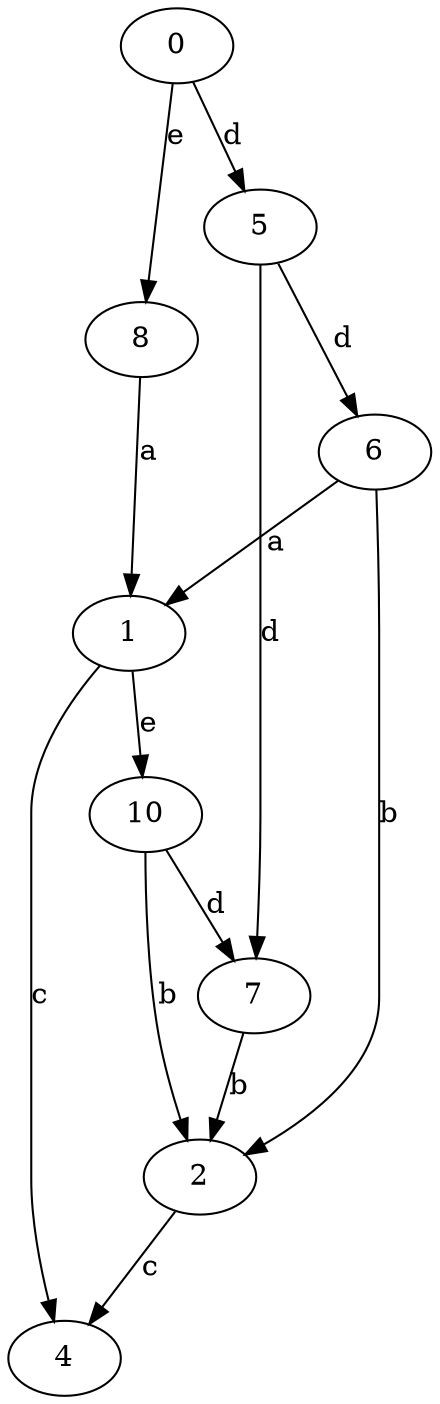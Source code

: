 strict digraph  {
0;
1;
2;
4;
5;
6;
7;
8;
10;
0 -> 5  [label=d];
0 -> 8  [label=e];
1 -> 4  [label=c];
1 -> 10  [label=e];
2 -> 4  [label=c];
5 -> 6  [label=d];
5 -> 7  [label=d];
6 -> 1  [label=a];
6 -> 2  [label=b];
7 -> 2  [label=b];
8 -> 1  [label=a];
10 -> 2  [label=b];
10 -> 7  [label=d];
}
